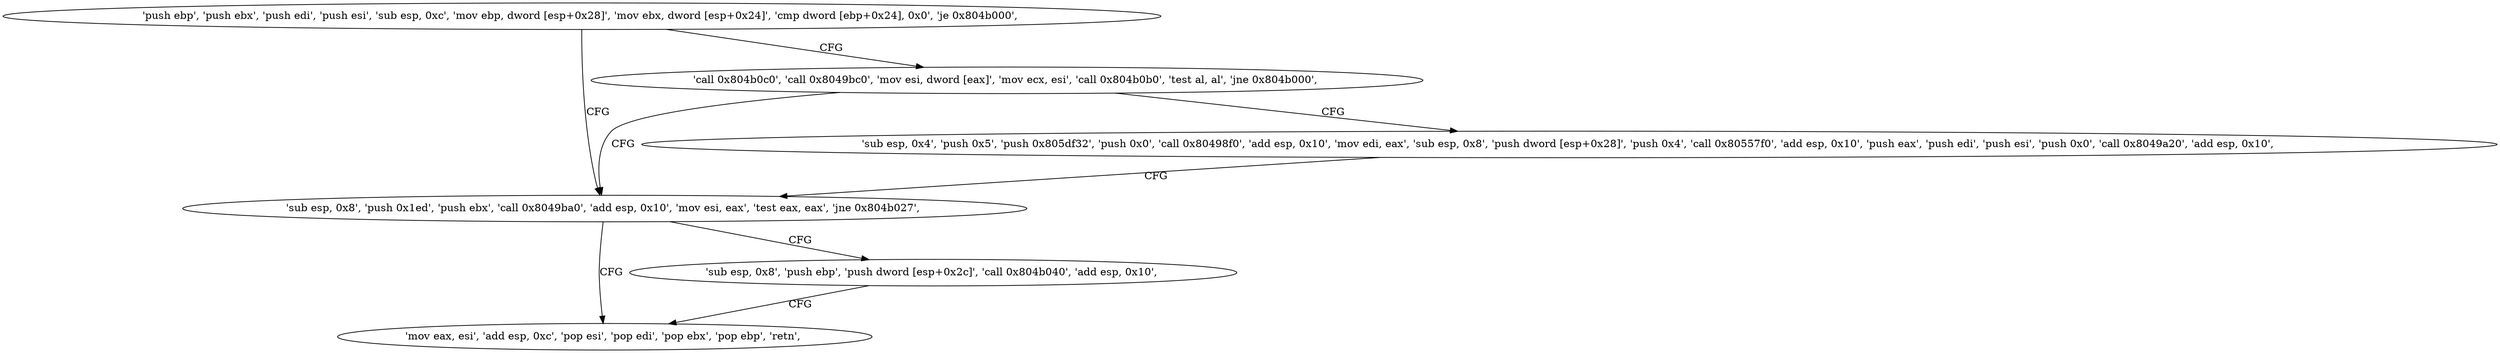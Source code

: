 digraph "func" {
"134524832" [label = "'push ebp', 'push ebx', 'push edi', 'push esi', 'sub esp, 0xc', 'mov ebp, dword [esp+0x28]', 'mov ebx, dword [esp+0x24]', 'cmp dword [ebp+0x24], 0x0', 'je 0x804b000', " ]
"134524928" [label = "'sub esp, 0x8', 'push 0x1ed', 'push ebx', 'call 0x8049ba0', 'add esp, 0x10', 'mov esi, eax', 'test eax, eax', 'jne 0x804b027', " ]
"134524853" [label = "'call 0x804b0c0', 'call 0x8049bc0', 'mov esi, dword [eax]', 'mov ecx, esi', 'call 0x804b0b0', 'test al, al', 'jne 0x804b000', " ]
"134524967" [label = "'mov eax, esi', 'add esp, 0xc', 'pop esi', 'pop edi', 'pop ebx', 'pop ebp', 'retn', " ]
"134524951" [label = "'sub esp, 0x8', 'push ebp', 'push dword [esp+0x2c]', 'call 0x804b040', 'add esp, 0x10', " ]
"134524876" [label = "'sub esp, 0x4', 'push 0x5', 'push 0x805df32', 'push 0x0', 'call 0x80498f0', 'add esp, 0x10', 'mov edi, eax', 'sub esp, 0x8', 'push dword [esp+0x28]', 'push 0x4', 'call 0x80557f0', 'add esp, 0x10', 'push eax', 'push edi', 'push esi', 'push 0x0', 'call 0x8049a20', 'add esp, 0x10', " ]
"134524832" -> "134524928" [ label = "CFG" ]
"134524832" -> "134524853" [ label = "CFG" ]
"134524928" -> "134524967" [ label = "CFG" ]
"134524928" -> "134524951" [ label = "CFG" ]
"134524853" -> "134524928" [ label = "CFG" ]
"134524853" -> "134524876" [ label = "CFG" ]
"134524951" -> "134524967" [ label = "CFG" ]
"134524876" -> "134524928" [ label = "CFG" ]
}

